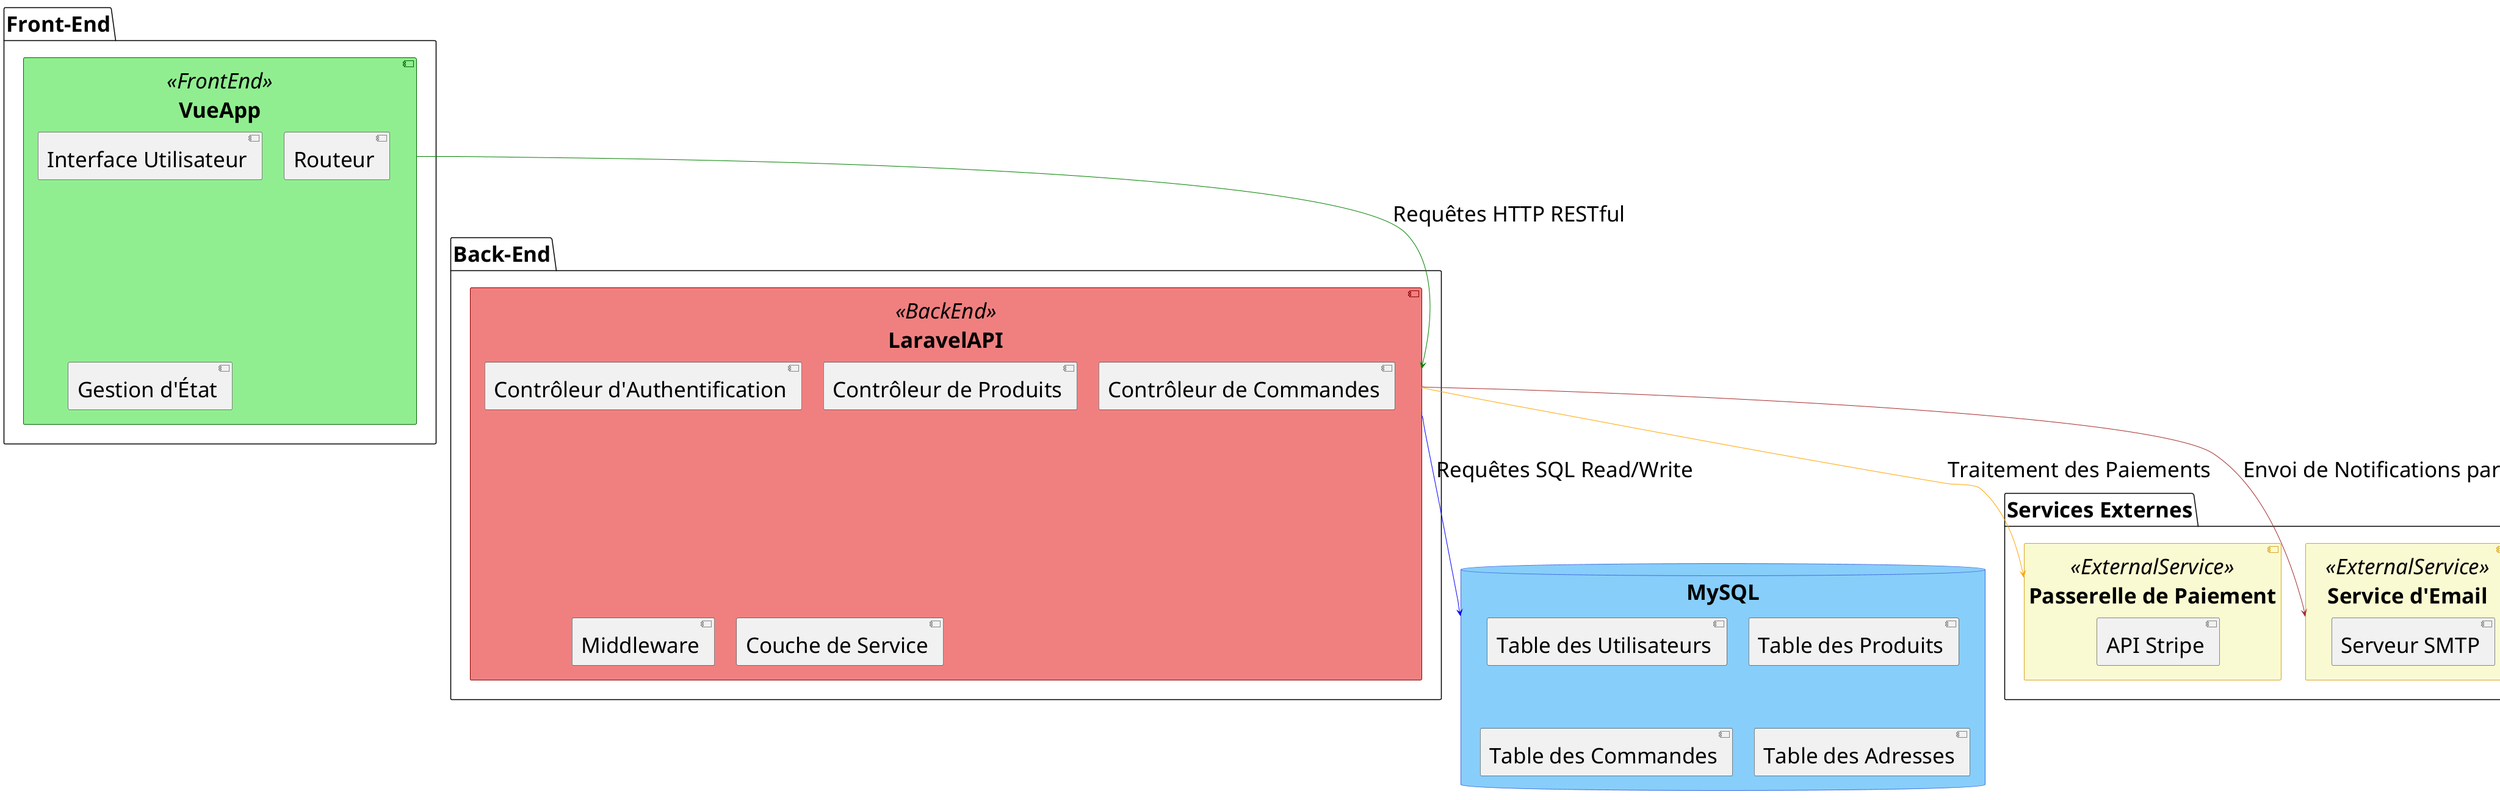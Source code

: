 @startuml

' Définir un FontSize global pour tous les éléments
skinparam defaultFontSize 35

' Paramètres de style pour les composants du front-end
skinparam component {
  BackgroundColor<<FrontEnd>> LightGreen
  BorderColor<<FrontEnd>> DarkGreen
  FontColor<<FrontEnd>> Black
}

' Paramètres de style pour les composants du back-end
skinparam component {
  BackgroundColor<<BackEnd>> LightCoral
  BorderColor<<BackEnd>> DarkRed
  FontColor<<BackEnd>> Black
}

' Paramètres de style pour les bases de données
skinparam database {
  BackgroundColor LightSkyBlue
  BorderColor RoyalBlue
  FontColor Black
}

' Paramètres de style pour les services externes
skinparam component {
  BackgroundColor<<ExternalService>> LightGoldenRodYellow
  BorderColor<<ExternalService>> GoldenRod
  FontColor<<ExternalService>> Black
}

package "Front-End" {
  component VueApp <<FrontEnd>> {
    [Interface Utilisateur]
    [Routeur]
    [Gestion d'État]
  }
}

package "Back-End" {
  component LaravelAPI <<BackEnd>> {
    [Contrôleur d'Authentification]
    [Contrôleur de Produits]
    [Contrôleur de Commandes]
    [Middleware]
    [Couche de Service]
  }
}

database MySQL {
  [Table des Utilisateurs]
  [Table des Produits]
  [Table des Commandes]
  [Table des Adresses]
}

package "Services Externes" {
  component "Passerelle de Paiement" <<ExternalService>> {
    [API Stripe]
  }
  component "Service d'Email" <<ExternalService>> {
    [Serveur SMTP]
  }
}

' Connexions et interactions
VueApp -[#green]-> LaravelAPI : "Requêtes HTTP RESTful"
LaravelAPI -[#blue]-> MySQL : "Requêtes SQL Read/Write"
LaravelAPI -[#orange]-> "Passerelle de Paiement" : "Traitement des Paiements"
LaravelAPI -[#brown]-> "Service d'Email" : "Envoi de Notifications par Email"

@enduml
